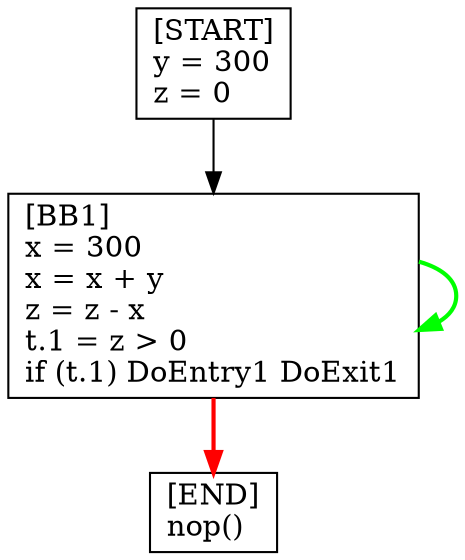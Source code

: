 digraph {
  node [shape=box]
  START [label="[START]\ly = 300\lz = 0\l"];
  BB1 [label="[BB1]\lx = 300\lx = x + y\lz = z - x\lt.1 = z > 0\lif (t.1) DoEntry1 DoExit1\l"];
  END [label="[END]\lnop()\l"];
  START -> BB1;
  BB1 -> BB1 [color=green, penwidth=2];
  BB1 -> END [color=red, penwidth=2];
}
